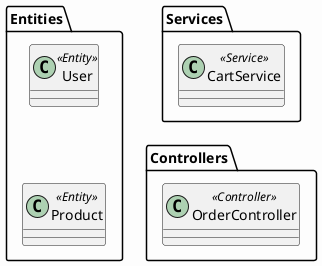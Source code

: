 @startuml
skinparam backgroundColor #FDFDFD
skinparam defaultFontName Arial

' Define the stereotype directly in class declarations
package "Entities" {
    class User <<Entity>>
    class Product <<Entity>>
}

package "Services" {
    class CartService <<Service>>
}

package "Controllers" {
    class OrderController <<Controller>>
}

' Define dependencies between classes
User -[hidden]-> Product
CartService -[hidden]-> OrderController

@enduml
